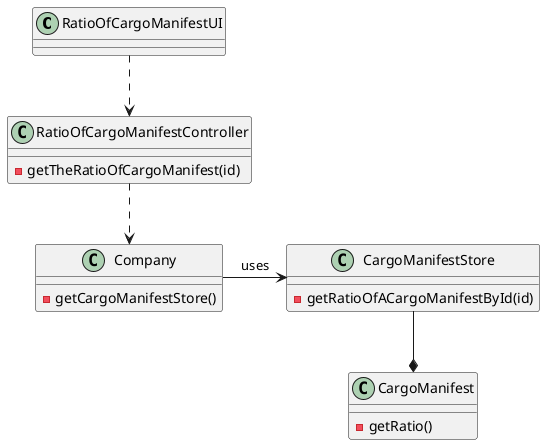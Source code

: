 @startuml
'https://plantuml.com/sequence-diagram

class RatioOfCargoManifestUI{}

class RatioOfCargoManifestController{
-getTheRatioOfCargoManifest(id)
}

class Company{
-getCargoManifestStore()
}

class CargoManifestStore{
-getRatioOfACargoManifestById(id)
}

class CargoManifest{
-getRatio()
}

RatioOfCargoManifestUI ..> RatioOfCargoManifestController

RatioOfCargoManifestController ..> Company

Company -> CargoManifestStore : uses

CargoManifestStore --* CargoManifest
@enduml